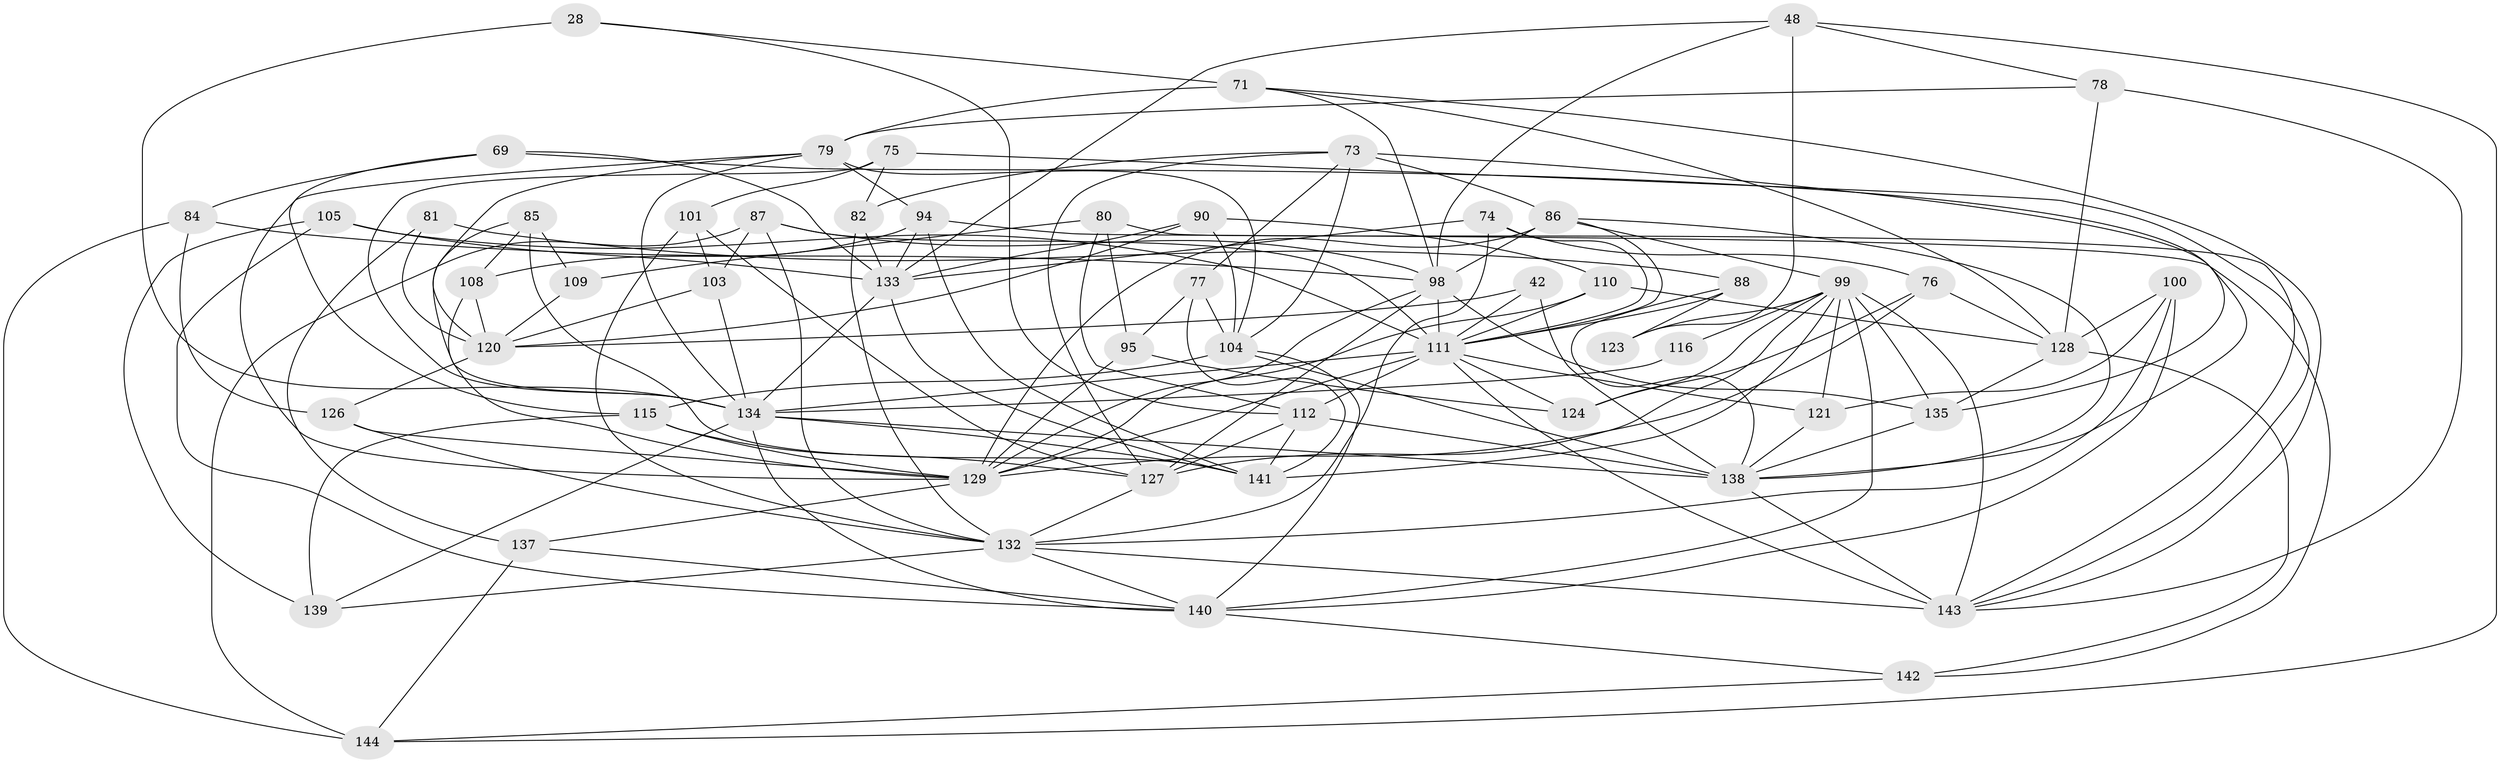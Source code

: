 // original degree distribution, {4: 1.0}
// Generated by graph-tools (version 1.1) at 2025/01/03/04/25 22:01:53]
// undirected, 57 vertices, 157 edges
graph export_dot {
graph [start="1"]
  node [color=gray90,style=filled];
  28 [super="+24"];
  42;
  48 [super="+41"];
  69;
  71 [super="+66"];
  73 [super="+2+27"];
  74;
  75;
  76;
  77;
  78;
  79 [super="+7+21"];
  80;
  81;
  82;
  84 [super="+22"];
  85 [super="+32"];
  86 [super="+68"];
  87 [super="+60"];
  88 [super="+62"];
  90;
  94 [super="+54"];
  95;
  98 [super="+53+72"];
  99 [super="+15+35+64"];
  100;
  101;
  103;
  104 [super="+46+92"];
  105;
  108;
  109;
  110;
  111 [super="+17+93+107+102"];
  112 [super="+89"];
  115 [super="+91"];
  116;
  120 [super="+31+67"];
  121;
  123;
  124;
  126;
  127 [super="+106+56"];
  128 [super="+55+63"];
  129 [super="+96+113"];
  132 [super="+61+52"];
  133 [super="+33"];
  134 [super="+114+131+117"];
  135 [super="+97"];
  137;
  138 [super="+23+136"];
  139;
  140 [super="+6+18+130"];
  141 [super="+122"];
  142 [super="+45"];
  143 [super="+36+59+119"];
  144 [super="+9"];
  28 -- 112 [weight=2];
  28 -- 71;
  28 -- 134 [weight=3];
  42 -- 138 [weight=2];
  42 -- 111;
  42 -- 120;
  48 -- 78;
  48 -- 123 [weight=2];
  48 -- 144;
  48 -- 133;
  48 -- 98;
  69 -- 138;
  69 -- 84;
  69 -- 133;
  69 -- 115;
  71 -- 128;
  71 -- 79 [weight=2];
  71 -- 143;
  71 -- 98;
  73 -- 135 [weight=2];
  73 -- 82;
  73 -- 86 [weight=2];
  73 -- 104;
  73 -- 77;
  73 -- 127;
  74 -- 76;
  74 -- 111;
  74 -- 133;
  74 -- 132;
  75 -- 82;
  75 -- 101;
  75 -- 143;
  75 -- 134;
  76 -- 124;
  76 -- 129;
  76 -- 128;
  77 -- 95;
  77 -- 141;
  77 -- 104;
  78 -- 143;
  78 -- 79;
  78 -- 128;
  79 -- 129;
  79 -- 94;
  79 -- 134;
  79 -- 120;
  79 -- 104;
  80 -- 109;
  80 -- 112;
  80 -- 95;
  80 -- 143;
  81 -- 137;
  81 -- 88 [weight=2];
  81 -- 120;
  82 -- 133;
  82 -- 132;
  84 -- 144;
  84 -- 126;
  84 -- 98 [weight=3];
  85 -- 109 [weight=2];
  85 -- 108;
  85 -- 141 [weight=2];
  85 -- 134;
  86 -- 99 [weight=2];
  86 -- 129 [weight=3];
  86 -- 111;
  86 -- 138;
  86 -- 98;
  87 -- 132 [weight=2];
  87 -- 98 [weight=2];
  87 -- 144 [weight=2];
  87 -- 103;
  87 -- 111;
  88 -- 111 [weight=2];
  88 -- 123;
  88 -- 138;
  90 -- 110;
  90 -- 120;
  90 -- 133;
  90 -- 104;
  94 -- 141;
  94 -- 133 [weight=2];
  94 -- 142;
  94 -- 108;
  95 -- 124;
  95 -- 129;
  98 -- 111 [weight=2];
  98 -- 129 [weight=2];
  98 -- 135;
  98 -- 127 [weight=3];
  99 -- 124;
  99 -- 116 [weight=2];
  99 -- 141 [weight=3];
  99 -- 135;
  99 -- 140;
  99 -- 121;
  99 -- 123;
  99 -- 127;
  99 -- 143;
  100 -- 121;
  100 -- 132;
  100 -- 140;
  100 -- 128;
  101 -- 103;
  101 -- 127;
  101 -- 132;
  103 -- 120;
  103 -- 134;
  104 -- 138 [weight=3];
  104 -- 115;
  104 -- 140 [weight=2];
  105 -- 140;
  105 -- 139;
  105 -- 111;
  105 -- 133;
  108 -- 120;
  108 -- 129;
  109 -- 120;
  110 -- 128;
  110 -- 129;
  110 -- 111;
  111 -- 124;
  111 -- 112 [weight=2];
  111 -- 129;
  111 -- 143 [weight=2];
  111 -- 121;
  111 -- 134 [weight=3];
  112 -- 141;
  112 -- 127;
  112 -- 138;
  115 -- 139;
  115 -- 127 [weight=2];
  115 -- 129;
  116 -- 134 [weight=2];
  120 -- 126;
  121 -- 138;
  126 -- 129;
  126 -- 132;
  127 -- 132;
  128 -- 142 [weight=2];
  128 -- 135;
  129 -- 137;
  132 -- 143;
  132 -- 139;
  132 -- 140 [weight=2];
  133 -- 141;
  133 -- 134;
  134 -- 139;
  134 -- 141;
  134 -- 140 [weight=2];
  134 -- 138 [weight=3];
  135 -- 138;
  137 -- 144;
  137 -- 140;
  138 -- 143 [weight=2];
  140 -- 142 [weight=2];
  142 -- 144;
}
